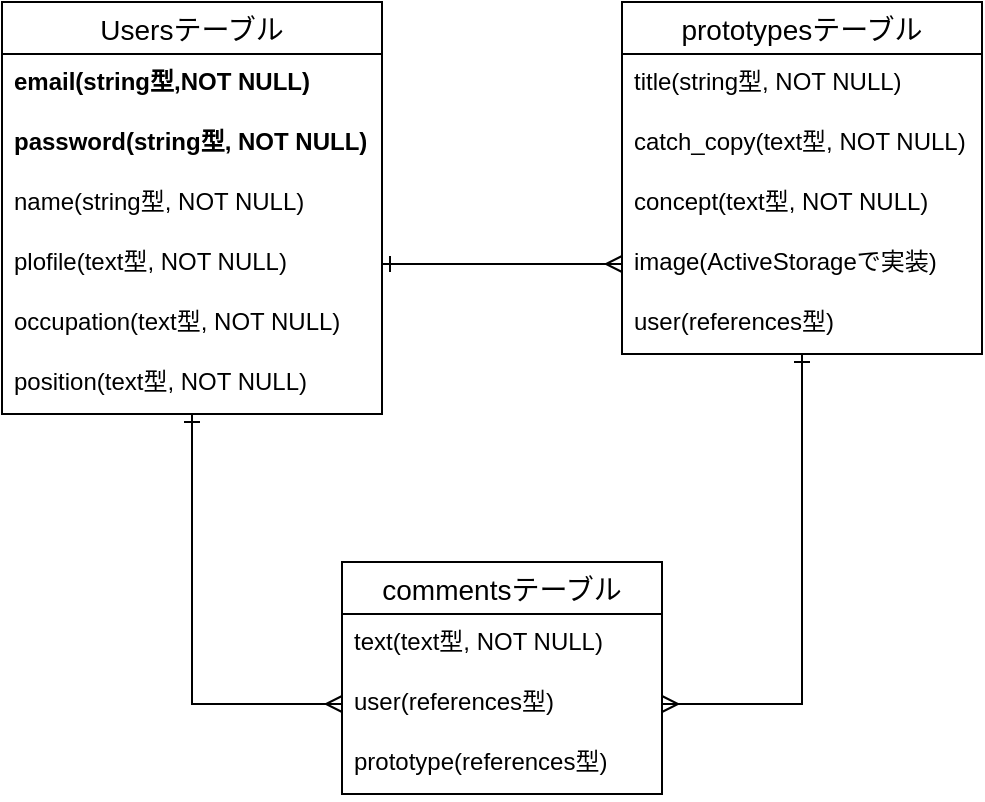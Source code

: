 <mxfile>
    <diagram id="AbxhJJYUmmiTczxBb7Oj" name="ページ1">
        <mxGraphModel dx="459" dy="170" grid="1" gridSize="10" guides="1" tooltips="1" connect="1" arrows="1" fold="1" page="1" pageScale="1" pageWidth="827" pageHeight="1169" math="0" shadow="0">
            <root>
                <mxCell id="0"/>
                <mxCell id="1" parent="0"/>
                <mxCell id="GHFROpw0gRiIPO8-A4DX-38" style="edgeStyle=orthogonalEdgeStyle;rounded=0;orthogonalLoop=1;jettySize=auto;html=1;entryX=0;entryY=0.5;entryDx=0;entryDy=0;startArrow=ERone;startFill=0;endArrow=ERmany;endFill=0;" edge="1" parent="1" source="15" target="GHFROpw0gRiIPO8-A4DX-32">
                    <mxGeometry relative="1" as="geometry"/>
                </mxCell>
                <mxCell id="15" value="Usersテーブル" style="swimlane;fontStyle=0;childLayout=stackLayout;horizontal=1;startSize=26;horizontalStack=0;resizeParent=1;resizeParentMax=0;resizeLast=0;collapsible=1;marginBottom=0;align=center;fontSize=14;" vertex="1" parent="1">
                    <mxGeometry x="50" width="190" height="206" as="geometry"/>
                </mxCell>
                <mxCell id="16" value="email(string型,NOT NULL)" style="text;strokeColor=none;fillColor=none;spacingLeft=4;spacingRight=4;overflow=hidden;rotatable=0;points=[[0,0.5],[1,0.5]];portConstraint=eastwest;fontSize=12;fontStyle=1" vertex="1" parent="15">
                    <mxGeometry y="26" width="190" height="30" as="geometry"/>
                </mxCell>
                <mxCell id="17" value="password(string型, NOT NULL)" style="text;strokeColor=none;fillColor=none;spacingLeft=4;spacingRight=4;overflow=hidden;rotatable=0;points=[[0,0.5],[1,0.5]];portConstraint=eastwest;fontSize=12;fontStyle=1" vertex="1" parent="15">
                    <mxGeometry y="56" width="190" height="30" as="geometry"/>
                </mxCell>
                <mxCell id="GHFROpw0gRiIPO8-A4DX-18" value="name(string型, NOT NULL)" style="text;strokeColor=none;fillColor=none;spacingLeft=4;spacingRight=4;overflow=hidden;rotatable=0;points=[[0,0.5],[1,0.5]];portConstraint=eastwest;fontSize=12;" vertex="1" parent="15">
                    <mxGeometry y="86" width="190" height="30" as="geometry"/>
                </mxCell>
                <mxCell id="GHFROpw0gRiIPO8-A4DX-19" value="plofile(text型, NOT NULL)" style="text;strokeColor=none;fillColor=none;spacingLeft=4;spacingRight=4;overflow=hidden;rotatable=0;points=[[0,0.5],[1,0.5]];portConstraint=eastwest;fontSize=12;" vertex="1" parent="15">
                    <mxGeometry y="116" width="190" height="30" as="geometry"/>
                </mxCell>
                <mxCell id="GHFROpw0gRiIPO8-A4DX-20" value="occupation(text型, NOT NULL)" style="text;strokeColor=none;fillColor=none;spacingLeft=4;spacingRight=4;overflow=hidden;rotatable=0;points=[[0,0.5],[1,0.5]];portConstraint=eastwest;fontSize=12;" vertex="1" parent="15">
                    <mxGeometry y="146" width="190" height="30" as="geometry"/>
                </mxCell>
                <mxCell id="18" value="position(text型, NOT NULL)" style="text;strokeColor=none;fillColor=none;spacingLeft=4;spacingRight=4;overflow=hidden;rotatable=0;points=[[0,0.5],[1,0.5]];portConstraint=eastwest;fontSize=12;" vertex="1" parent="15">
                    <mxGeometry y="176" width="190" height="30" as="geometry"/>
                </mxCell>
                <mxCell id="GHFROpw0gRiIPO8-A4DX-39" style="edgeStyle=orthogonalEdgeStyle;rounded=0;orthogonalLoop=1;jettySize=auto;html=1;entryX=1;entryY=0.5;entryDx=0;entryDy=0;startArrow=ERone;startFill=0;endArrow=ERmany;endFill=0;" edge="1" parent="1" source="GHFROpw0gRiIPO8-A4DX-21" target="GHFROpw0gRiIPO8-A4DX-32">
                    <mxGeometry relative="1" as="geometry"/>
                </mxCell>
                <mxCell id="GHFROpw0gRiIPO8-A4DX-21" value="prototypesテーブル" style="swimlane;fontStyle=0;childLayout=stackLayout;horizontal=1;startSize=26;horizontalStack=0;resizeParent=1;resizeParentMax=0;resizeLast=0;collapsible=1;marginBottom=0;align=center;fontSize=14;" vertex="1" parent="1">
                    <mxGeometry x="360" width="180" height="176" as="geometry"/>
                </mxCell>
                <mxCell id="GHFROpw0gRiIPO8-A4DX-22" value="title(string型, NOT NULL)" style="text;strokeColor=none;fillColor=none;spacingLeft=4;spacingRight=4;overflow=hidden;rotatable=0;points=[[0,0.5],[1,0.5]];portConstraint=eastwest;fontSize=12;" vertex="1" parent="GHFROpw0gRiIPO8-A4DX-21">
                    <mxGeometry y="26" width="180" height="30" as="geometry"/>
                </mxCell>
                <mxCell id="GHFROpw0gRiIPO8-A4DX-23" value="catch_copy(text型, NOT NULL)" style="text;strokeColor=none;fillColor=none;spacingLeft=4;spacingRight=4;overflow=hidden;rotatable=0;points=[[0,0.5],[1,0.5]];portConstraint=eastwest;fontSize=12;" vertex="1" parent="GHFROpw0gRiIPO8-A4DX-21">
                    <mxGeometry y="56" width="180" height="30" as="geometry"/>
                </mxCell>
                <mxCell id="GHFROpw0gRiIPO8-A4DX-25" value="concept(text型, NOT NULL)" style="text;strokeColor=none;fillColor=none;spacingLeft=4;spacingRight=4;overflow=hidden;rotatable=0;points=[[0,0.5],[1,0.5]];portConstraint=eastwest;fontSize=12;" vertex="1" parent="GHFROpw0gRiIPO8-A4DX-21">
                    <mxGeometry y="86" width="180" height="30" as="geometry"/>
                </mxCell>
                <mxCell id="GHFROpw0gRiIPO8-A4DX-24" value="image(ActiveStorageで実装)" style="text;strokeColor=none;fillColor=none;spacingLeft=4;spacingRight=4;overflow=hidden;rotatable=0;points=[[0,0.5],[1,0.5]];portConstraint=eastwest;fontSize=12;" vertex="1" parent="GHFROpw0gRiIPO8-A4DX-21">
                    <mxGeometry y="116" width="180" height="30" as="geometry"/>
                </mxCell>
                <mxCell id="GHFROpw0gRiIPO8-A4DX-29" value="user(references型)" style="text;strokeColor=none;fillColor=none;spacingLeft=4;spacingRight=4;overflow=hidden;rotatable=0;points=[[0,0.5],[1,0.5]];portConstraint=eastwest;fontSize=12;" vertex="1" parent="GHFROpw0gRiIPO8-A4DX-21">
                    <mxGeometry y="146" width="180" height="30" as="geometry"/>
                </mxCell>
                <mxCell id="GHFROpw0gRiIPO8-A4DX-30" value="commentsテーブル" style="swimlane;fontStyle=0;childLayout=stackLayout;horizontal=1;startSize=26;horizontalStack=0;resizeParent=1;resizeParentMax=0;resizeLast=0;collapsible=1;marginBottom=0;align=center;fontSize=14;" vertex="1" parent="1">
                    <mxGeometry x="220" y="280" width="160" height="116" as="geometry"/>
                </mxCell>
                <mxCell id="GHFROpw0gRiIPO8-A4DX-31" value="text(text型, NOT NULL)" style="text;strokeColor=none;fillColor=none;spacingLeft=4;spacingRight=4;overflow=hidden;rotatable=0;points=[[0,0.5],[1,0.5]];portConstraint=eastwest;fontSize=12;" vertex="1" parent="GHFROpw0gRiIPO8-A4DX-30">
                    <mxGeometry y="26" width="160" height="30" as="geometry"/>
                </mxCell>
                <mxCell id="GHFROpw0gRiIPO8-A4DX-32" value="user(references型)" style="text;strokeColor=none;fillColor=none;spacingLeft=4;spacingRight=4;overflow=hidden;rotatable=0;points=[[0,0.5],[1,0.5]];portConstraint=eastwest;fontSize=12;" vertex="1" parent="GHFROpw0gRiIPO8-A4DX-30">
                    <mxGeometry y="56" width="160" height="30" as="geometry"/>
                </mxCell>
                <mxCell id="GHFROpw0gRiIPO8-A4DX-33" value="prototype(references型)" style="text;strokeColor=none;fillColor=none;spacingLeft=4;spacingRight=4;overflow=hidden;rotatable=0;points=[[0,0.5],[1,0.5]];portConstraint=eastwest;fontSize=12;" vertex="1" parent="GHFROpw0gRiIPO8-A4DX-30">
                    <mxGeometry y="86" width="160" height="30" as="geometry"/>
                </mxCell>
                <mxCell id="GHFROpw0gRiIPO8-A4DX-37" style="edgeStyle=orthogonalEdgeStyle;rounded=0;orthogonalLoop=1;jettySize=auto;html=1;exitX=1;exitY=0.5;exitDx=0;exitDy=0;entryX=0;entryY=0.5;entryDx=0;entryDy=0;startArrow=ERone;startFill=0;endArrow=ERmany;endFill=0;" edge="1" parent="1" source="GHFROpw0gRiIPO8-A4DX-19" target="GHFROpw0gRiIPO8-A4DX-24">
                    <mxGeometry relative="1" as="geometry"/>
                </mxCell>
            </root>
        </mxGraphModel>
    </diagram>
</mxfile>